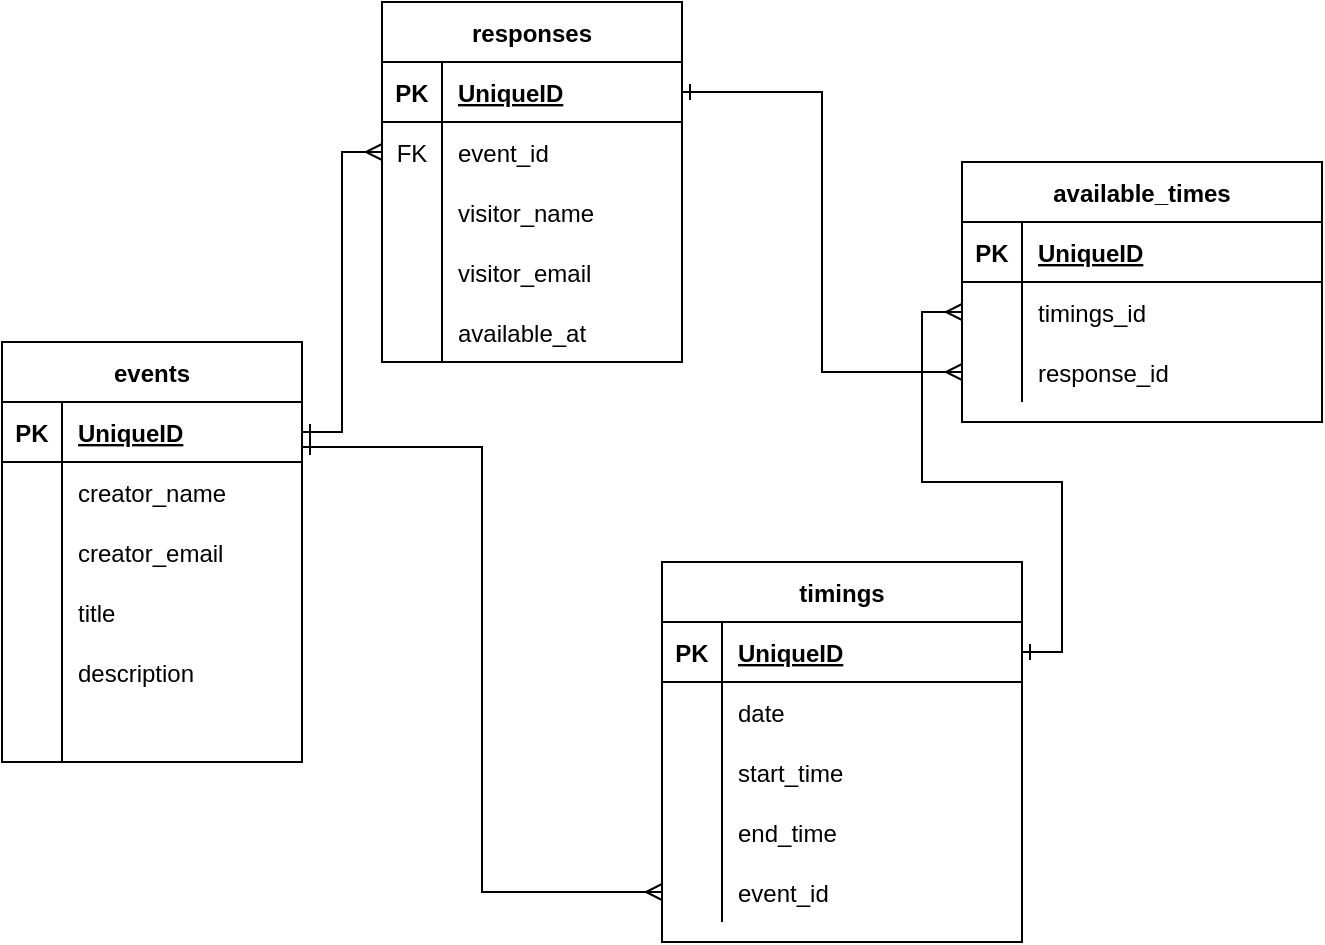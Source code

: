 <mxfile version="15.5.2" type="device"><diagram id="A4TjAqx9UB4JNXajGLWN" name="Page-1"><mxGraphModel dx="946" dy="612" grid="1" gridSize="10" guides="1" tooltips="1" connect="1" arrows="1" fold="1" page="1" pageScale="1" pageWidth="850" pageHeight="1100" math="0" shadow="0"><root><mxCell id="0"/><mxCell id="1" parent="0"/><mxCell id="bE1p__Ml8b7QeVbEJ9Z7-1" value="events" style="shape=table;startSize=30;container=1;collapsible=1;childLayout=tableLayout;fixedRows=1;rowLines=0;fontStyle=1;align=center;resizeLast=1;" vertex="1" parent="1"><mxGeometry x="60" y="260" width="150" height="210" as="geometry"/></mxCell><mxCell id="bE1p__Ml8b7QeVbEJ9Z7-2" value="" style="shape=partialRectangle;collapsible=0;dropTarget=0;pointerEvents=0;fillColor=none;top=0;left=0;bottom=1;right=0;points=[[0,0.5],[1,0.5]];portConstraint=eastwest;" vertex="1" parent="bE1p__Ml8b7QeVbEJ9Z7-1"><mxGeometry y="30" width="150" height="30" as="geometry"/></mxCell><mxCell id="bE1p__Ml8b7QeVbEJ9Z7-3" value="PK" style="shape=partialRectangle;connectable=0;fillColor=none;top=0;left=0;bottom=0;right=0;fontStyle=1;overflow=hidden;" vertex="1" parent="bE1p__Ml8b7QeVbEJ9Z7-2"><mxGeometry width="30" height="30" as="geometry"><mxRectangle width="30" height="30" as="alternateBounds"/></mxGeometry></mxCell><mxCell id="bE1p__Ml8b7QeVbEJ9Z7-4" value="UniqueID" style="shape=partialRectangle;connectable=0;fillColor=none;top=0;left=0;bottom=0;right=0;align=left;spacingLeft=6;fontStyle=5;overflow=hidden;" vertex="1" parent="bE1p__Ml8b7QeVbEJ9Z7-2"><mxGeometry x="30" width="120" height="30" as="geometry"><mxRectangle width="120" height="30" as="alternateBounds"/></mxGeometry></mxCell><mxCell id="bE1p__Ml8b7QeVbEJ9Z7-5" value="" style="shape=partialRectangle;collapsible=0;dropTarget=0;pointerEvents=0;fillColor=none;top=0;left=0;bottom=0;right=0;points=[[0,0.5],[1,0.5]];portConstraint=eastwest;" vertex="1" parent="bE1p__Ml8b7QeVbEJ9Z7-1"><mxGeometry y="60" width="150" height="30" as="geometry"/></mxCell><mxCell id="bE1p__Ml8b7QeVbEJ9Z7-6" value="" style="shape=partialRectangle;connectable=0;fillColor=none;top=0;left=0;bottom=0;right=0;editable=1;overflow=hidden;" vertex="1" parent="bE1p__Ml8b7QeVbEJ9Z7-5"><mxGeometry width="30" height="30" as="geometry"><mxRectangle width="30" height="30" as="alternateBounds"/></mxGeometry></mxCell><mxCell id="bE1p__Ml8b7QeVbEJ9Z7-7" value="creator_name" style="shape=partialRectangle;connectable=0;fillColor=none;top=0;left=0;bottom=0;right=0;align=left;spacingLeft=6;overflow=hidden;" vertex="1" parent="bE1p__Ml8b7QeVbEJ9Z7-5"><mxGeometry x="30" width="120" height="30" as="geometry"><mxRectangle width="120" height="30" as="alternateBounds"/></mxGeometry></mxCell><mxCell id="bE1p__Ml8b7QeVbEJ9Z7-8" value="" style="shape=partialRectangle;collapsible=0;dropTarget=0;pointerEvents=0;fillColor=none;top=0;left=0;bottom=0;right=0;points=[[0,0.5],[1,0.5]];portConstraint=eastwest;" vertex="1" parent="bE1p__Ml8b7QeVbEJ9Z7-1"><mxGeometry y="90" width="150" height="30" as="geometry"/></mxCell><mxCell id="bE1p__Ml8b7QeVbEJ9Z7-9" value="" style="shape=partialRectangle;connectable=0;fillColor=none;top=0;left=0;bottom=0;right=0;editable=1;overflow=hidden;" vertex="1" parent="bE1p__Ml8b7QeVbEJ9Z7-8"><mxGeometry width="30" height="30" as="geometry"><mxRectangle width="30" height="30" as="alternateBounds"/></mxGeometry></mxCell><mxCell id="bE1p__Ml8b7QeVbEJ9Z7-10" value="creator_email" style="shape=partialRectangle;connectable=0;fillColor=none;top=0;left=0;bottom=0;right=0;align=left;spacingLeft=6;overflow=hidden;" vertex="1" parent="bE1p__Ml8b7QeVbEJ9Z7-8"><mxGeometry x="30" width="120" height="30" as="geometry"><mxRectangle width="120" height="30" as="alternateBounds"/></mxGeometry></mxCell><mxCell id="bE1p__Ml8b7QeVbEJ9Z7-11" value="" style="shape=partialRectangle;collapsible=0;dropTarget=0;pointerEvents=0;fillColor=none;top=0;left=0;bottom=0;right=0;points=[[0,0.5],[1,0.5]];portConstraint=eastwest;" vertex="1" parent="bE1p__Ml8b7QeVbEJ9Z7-1"><mxGeometry y="120" width="150" height="30" as="geometry"/></mxCell><mxCell id="bE1p__Ml8b7QeVbEJ9Z7-12" value="" style="shape=partialRectangle;connectable=0;fillColor=none;top=0;left=0;bottom=0;right=0;editable=1;overflow=hidden;" vertex="1" parent="bE1p__Ml8b7QeVbEJ9Z7-11"><mxGeometry width="30" height="30" as="geometry"><mxRectangle width="30" height="30" as="alternateBounds"/></mxGeometry></mxCell><mxCell id="bE1p__Ml8b7QeVbEJ9Z7-13" value="title" style="shape=partialRectangle;connectable=0;fillColor=none;top=0;left=0;bottom=0;right=0;align=left;spacingLeft=6;overflow=hidden;" vertex="1" parent="bE1p__Ml8b7QeVbEJ9Z7-11"><mxGeometry x="30" width="120" height="30" as="geometry"><mxRectangle width="120" height="30" as="alternateBounds"/></mxGeometry></mxCell><mxCell id="bE1p__Ml8b7QeVbEJ9Z7-73" value="" style="shape=partialRectangle;collapsible=0;dropTarget=0;pointerEvents=0;fillColor=none;top=0;left=0;bottom=0;right=0;points=[[0,0.5],[1,0.5]];portConstraint=eastwest;" vertex="1" parent="bE1p__Ml8b7QeVbEJ9Z7-1"><mxGeometry y="150" width="150" height="30" as="geometry"/></mxCell><mxCell id="bE1p__Ml8b7QeVbEJ9Z7-74" value="" style="shape=partialRectangle;connectable=0;fillColor=none;top=0;left=0;bottom=0;right=0;editable=1;overflow=hidden;" vertex="1" parent="bE1p__Ml8b7QeVbEJ9Z7-73"><mxGeometry width="30" height="30" as="geometry"><mxRectangle width="30" height="30" as="alternateBounds"/></mxGeometry></mxCell><mxCell id="bE1p__Ml8b7QeVbEJ9Z7-75" value="description" style="shape=partialRectangle;connectable=0;fillColor=none;top=0;left=0;bottom=0;right=0;align=left;spacingLeft=6;overflow=hidden;" vertex="1" parent="bE1p__Ml8b7QeVbEJ9Z7-73"><mxGeometry x="30" width="120" height="30" as="geometry"><mxRectangle width="120" height="30" as="alternateBounds"/></mxGeometry></mxCell><mxCell id="bE1p__Ml8b7QeVbEJ9Z7-29" value="" style="shape=partialRectangle;collapsible=0;dropTarget=0;pointerEvents=0;fillColor=none;top=0;left=0;bottom=0;right=0;points=[[0,0.5],[1,0.5]];portConstraint=eastwest;" vertex="1" parent="bE1p__Ml8b7QeVbEJ9Z7-1"><mxGeometry y="180" width="150" height="30" as="geometry"/></mxCell><mxCell id="bE1p__Ml8b7QeVbEJ9Z7-30" value="" style="shape=partialRectangle;connectable=0;fillColor=none;top=0;left=0;bottom=0;right=0;editable=1;overflow=hidden;" vertex="1" parent="bE1p__Ml8b7QeVbEJ9Z7-29"><mxGeometry width="30" height="30" as="geometry"><mxRectangle width="30" height="30" as="alternateBounds"/></mxGeometry></mxCell><mxCell id="bE1p__Ml8b7QeVbEJ9Z7-31" value="" style="shape=partialRectangle;connectable=0;fillColor=none;top=0;left=0;bottom=0;right=0;align=left;spacingLeft=6;overflow=hidden;" vertex="1" parent="bE1p__Ml8b7QeVbEJ9Z7-29"><mxGeometry x="30" width="120" height="30" as="geometry"><mxRectangle width="120" height="30" as="alternateBounds"/></mxGeometry></mxCell><mxCell id="bE1p__Ml8b7QeVbEJ9Z7-14" value="responses" style="shape=table;startSize=30;container=1;collapsible=1;childLayout=tableLayout;fixedRows=1;rowLines=0;fontStyle=1;align=center;resizeLast=1;" vertex="1" parent="1"><mxGeometry x="250" y="90" width="150" height="180" as="geometry"/></mxCell><mxCell id="bE1p__Ml8b7QeVbEJ9Z7-15" value="" style="shape=partialRectangle;collapsible=0;dropTarget=0;pointerEvents=0;fillColor=none;top=0;left=0;bottom=1;right=0;points=[[0,0.5],[1,0.5]];portConstraint=eastwest;" vertex="1" parent="bE1p__Ml8b7QeVbEJ9Z7-14"><mxGeometry y="30" width="150" height="30" as="geometry"/></mxCell><mxCell id="bE1p__Ml8b7QeVbEJ9Z7-16" value="PK" style="shape=partialRectangle;connectable=0;fillColor=none;top=0;left=0;bottom=0;right=0;fontStyle=1;overflow=hidden;" vertex="1" parent="bE1p__Ml8b7QeVbEJ9Z7-15"><mxGeometry width="30" height="30" as="geometry"><mxRectangle width="30" height="30" as="alternateBounds"/></mxGeometry></mxCell><mxCell id="bE1p__Ml8b7QeVbEJ9Z7-17" value="UniqueID" style="shape=partialRectangle;connectable=0;fillColor=none;top=0;left=0;bottom=0;right=0;align=left;spacingLeft=6;fontStyle=5;overflow=hidden;" vertex="1" parent="bE1p__Ml8b7QeVbEJ9Z7-15"><mxGeometry x="30" width="120" height="30" as="geometry"><mxRectangle width="120" height="30" as="alternateBounds"/></mxGeometry></mxCell><mxCell id="bE1p__Ml8b7QeVbEJ9Z7-42" value="" style="shape=partialRectangle;collapsible=0;dropTarget=0;pointerEvents=0;fillColor=none;top=0;left=0;bottom=0;right=0;points=[[0,0.5],[1,0.5]];portConstraint=eastwest;" vertex="1" parent="bE1p__Ml8b7QeVbEJ9Z7-14"><mxGeometry y="60" width="150" height="30" as="geometry"/></mxCell><mxCell id="bE1p__Ml8b7QeVbEJ9Z7-43" value="FK" style="shape=partialRectangle;connectable=0;fillColor=none;top=0;left=0;bottom=0;right=0;fontStyle=0;overflow=hidden;" vertex="1" parent="bE1p__Ml8b7QeVbEJ9Z7-42"><mxGeometry width="30" height="30" as="geometry"><mxRectangle width="30" height="30" as="alternateBounds"/></mxGeometry></mxCell><mxCell id="bE1p__Ml8b7QeVbEJ9Z7-44" value="event_id" style="shape=partialRectangle;connectable=0;fillColor=none;top=0;left=0;bottom=0;right=0;align=left;spacingLeft=6;fontStyle=0;overflow=hidden;" vertex="1" parent="bE1p__Ml8b7QeVbEJ9Z7-42"><mxGeometry x="30" width="120" height="30" as="geometry"><mxRectangle width="120" height="30" as="alternateBounds"/></mxGeometry></mxCell><mxCell id="bE1p__Ml8b7QeVbEJ9Z7-21" value="" style="shape=partialRectangle;collapsible=0;dropTarget=0;pointerEvents=0;fillColor=none;top=0;left=0;bottom=0;right=0;points=[[0,0.5],[1,0.5]];portConstraint=eastwest;" vertex="1" parent="bE1p__Ml8b7QeVbEJ9Z7-14"><mxGeometry y="90" width="150" height="30" as="geometry"/></mxCell><mxCell id="bE1p__Ml8b7QeVbEJ9Z7-22" value="" style="shape=partialRectangle;connectable=0;fillColor=none;top=0;left=0;bottom=0;right=0;editable=1;overflow=hidden;" vertex="1" parent="bE1p__Ml8b7QeVbEJ9Z7-21"><mxGeometry width="30" height="30" as="geometry"><mxRectangle width="30" height="30" as="alternateBounds"/></mxGeometry></mxCell><mxCell id="bE1p__Ml8b7QeVbEJ9Z7-23" value="visitor_name" style="shape=partialRectangle;connectable=0;fillColor=none;top=0;left=0;bottom=0;right=0;align=left;spacingLeft=6;overflow=hidden;" vertex="1" parent="bE1p__Ml8b7QeVbEJ9Z7-21"><mxGeometry x="30" width="120" height="30" as="geometry"><mxRectangle width="120" height="30" as="alternateBounds"/></mxGeometry></mxCell><mxCell id="bE1p__Ml8b7QeVbEJ9Z7-24" value="" style="shape=partialRectangle;collapsible=0;dropTarget=0;pointerEvents=0;fillColor=none;top=0;left=0;bottom=0;right=0;points=[[0,0.5],[1,0.5]];portConstraint=eastwest;" vertex="1" parent="bE1p__Ml8b7QeVbEJ9Z7-14"><mxGeometry y="120" width="150" height="30" as="geometry"/></mxCell><mxCell id="bE1p__Ml8b7QeVbEJ9Z7-25" value="" style="shape=partialRectangle;connectable=0;fillColor=none;top=0;left=0;bottom=0;right=0;editable=1;overflow=hidden;" vertex="1" parent="bE1p__Ml8b7QeVbEJ9Z7-24"><mxGeometry width="30" height="30" as="geometry"><mxRectangle width="30" height="30" as="alternateBounds"/></mxGeometry></mxCell><mxCell id="bE1p__Ml8b7QeVbEJ9Z7-26" value="visitor_email" style="shape=partialRectangle;connectable=0;fillColor=none;top=0;left=0;bottom=0;right=0;align=left;spacingLeft=6;overflow=hidden;" vertex="1" parent="bE1p__Ml8b7QeVbEJ9Z7-24"><mxGeometry x="30" width="120" height="30" as="geometry"><mxRectangle width="120" height="30" as="alternateBounds"/></mxGeometry></mxCell><mxCell id="bE1p__Ml8b7QeVbEJ9Z7-34" value="" style="shape=partialRectangle;collapsible=0;dropTarget=0;pointerEvents=0;fillColor=none;top=0;left=0;bottom=0;right=0;points=[[0,0.5],[1,0.5]];portConstraint=eastwest;" vertex="1" parent="bE1p__Ml8b7QeVbEJ9Z7-14"><mxGeometry y="150" width="150" height="30" as="geometry"/></mxCell><mxCell id="bE1p__Ml8b7QeVbEJ9Z7-35" value="" style="shape=partialRectangle;connectable=0;fillColor=none;top=0;left=0;bottom=0;right=0;editable=1;overflow=hidden;" vertex="1" parent="bE1p__Ml8b7QeVbEJ9Z7-34"><mxGeometry width="30" height="30" as="geometry"><mxRectangle width="30" height="30" as="alternateBounds"/></mxGeometry></mxCell><mxCell id="bE1p__Ml8b7QeVbEJ9Z7-36" value="available_at" style="shape=partialRectangle;connectable=0;fillColor=none;top=0;left=0;bottom=0;right=0;align=left;spacingLeft=6;overflow=hidden;" vertex="1" parent="bE1p__Ml8b7QeVbEJ9Z7-34"><mxGeometry x="30" width="120" height="30" as="geometry"><mxRectangle width="120" height="30" as="alternateBounds"/></mxGeometry></mxCell><mxCell id="bE1p__Ml8b7QeVbEJ9Z7-40" style="edgeStyle=orthogonalEdgeStyle;rounded=0;orthogonalLoop=1;jettySize=auto;html=1;exitX=1;exitY=0.5;exitDx=0;exitDy=0;entryX=0;entryY=0.5;entryDx=0;entryDy=0;startArrow=ERone;startFill=0;endArrow=ERmany;endFill=0;" edge="1" parent="1" source="bE1p__Ml8b7QeVbEJ9Z7-2" target="bE1p__Ml8b7QeVbEJ9Z7-42"><mxGeometry relative="1" as="geometry"/></mxCell><mxCell id="bE1p__Ml8b7QeVbEJ9Z7-59" value="timings" style="shape=table;startSize=30;container=1;collapsible=1;childLayout=tableLayout;fixedRows=1;rowLines=0;fontStyle=1;align=center;resizeLast=1;" vertex="1" parent="1"><mxGeometry x="390" y="370" width="180" height="190" as="geometry"/></mxCell><mxCell id="bE1p__Ml8b7QeVbEJ9Z7-60" value="" style="shape=partialRectangle;collapsible=0;dropTarget=0;pointerEvents=0;fillColor=none;top=0;left=0;bottom=1;right=0;points=[[0,0.5],[1,0.5]];portConstraint=eastwest;" vertex="1" parent="bE1p__Ml8b7QeVbEJ9Z7-59"><mxGeometry y="30" width="180" height="30" as="geometry"/></mxCell><mxCell id="bE1p__Ml8b7QeVbEJ9Z7-61" value="PK" style="shape=partialRectangle;connectable=0;fillColor=none;top=0;left=0;bottom=0;right=0;fontStyle=1;overflow=hidden;" vertex="1" parent="bE1p__Ml8b7QeVbEJ9Z7-60"><mxGeometry width="30" height="30" as="geometry"><mxRectangle width="30" height="30" as="alternateBounds"/></mxGeometry></mxCell><mxCell id="bE1p__Ml8b7QeVbEJ9Z7-62" value="UniqueID" style="shape=partialRectangle;connectable=0;fillColor=none;top=0;left=0;bottom=0;right=0;align=left;spacingLeft=6;fontStyle=5;overflow=hidden;" vertex="1" parent="bE1p__Ml8b7QeVbEJ9Z7-60"><mxGeometry x="30" width="150" height="30" as="geometry"><mxRectangle width="150" height="30" as="alternateBounds"/></mxGeometry></mxCell><mxCell id="bE1p__Ml8b7QeVbEJ9Z7-63" value="" style="shape=partialRectangle;collapsible=0;dropTarget=0;pointerEvents=0;fillColor=none;top=0;left=0;bottom=0;right=0;points=[[0,0.5],[1,0.5]];portConstraint=eastwest;" vertex="1" parent="bE1p__Ml8b7QeVbEJ9Z7-59"><mxGeometry y="60" width="180" height="30" as="geometry"/></mxCell><mxCell id="bE1p__Ml8b7QeVbEJ9Z7-64" value="" style="shape=partialRectangle;connectable=0;fillColor=none;top=0;left=0;bottom=0;right=0;editable=1;overflow=hidden;" vertex="1" parent="bE1p__Ml8b7QeVbEJ9Z7-63"><mxGeometry width="30" height="30" as="geometry"><mxRectangle width="30" height="30" as="alternateBounds"/></mxGeometry></mxCell><mxCell id="bE1p__Ml8b7QeVbEJ9Z7-65" value="date" style="shape=partialRectangle;connectable=0;fillColor=none;top=0;left=0;bottom=0;right=0;align=left;spacingLeft=6;overflow=hidden;" vertex="1" parent="bE1p__Ml8b7QeVbEJ9Z7-63"><mxGeometry x="30" width="150" height="30" as="geometry"><mxRectangle width="150" height="30" as="alternateBounds"/></mxGeometry></mxCell><mxCell id="bE1p__Ml8b7QeVbEJ9Z7-66" value="" style="shape=partialRectangle;collapsible=0;dropTarget=0;pointerEvents=0;fillColor=none;top=0;left=0;bottom=0;right=0;points=[[0,0.5],[1,0.5]];portConstraint=eastwest;" vertex="1" parent="bE1p__Ml8b7QeVbEJ9Z7-59"><mxGeometry y="90" width="180" height="30" as="geometry"/></mxCell><mxCell id="bE1p__Ml8b7QeVbEJ9Z7-67" value="" style="shape=partialRectangle;connectable=0;fillColor=none;top=0;left=0;bottom=0;right=0;editable=1;overflow=hidden;" vertex="1" parent="bE1p__Ml8b7QeVbEJ9Z7-66"><mxGeometry width="30" height="30" as="geometry"><mxRectangle width="30" height="30" as="alternateBounds"/></mxGeometry></mxCell><mxCell id="bE1p__Ml8b7QeVbEJ9Z7-68" value="start_time" style="shape=partialRectangle;connectable=0;fillColor=none;top=0;left=0;bottom=0;right=0;align=left;spacingLeft=6;overflow=hidden;" vertex="1" parent="bE1p__Ml8b7QeVbEJ9Z7-66"><mxGeometry x="30" width="150" height="30" as="geometry"><mxRectangle width="150" height="30" as="alternateBounds"/></mxGeometry></mxCell><mxCell id="bE1p__Ml8b7QeVbEJ9Z7-69" value="" style="shape=partialRectangle;collapsible=0;dropTarget=0;pointerEvents=0;fillColor=none;top=0;left=0;bottom=0;right=0;points=[[0,0.5],[1,0.5]];portConstraint=eastwest;" vertex="1" parent="bE1p__Ml8b7QeVbEJ9Z7-59"><mxGeometry y="120" width="180" height="30" as="geometry"/></mxCell><mxCell id="bE1p__Ml8b7QeVbEJ9Z7-70" value="" style="shape=partialRectangle;connectable=0;fillColor=none;top=0;left=0;bottom=0;right=0;editable=1;overflow=hidden;" vertex="1" parent="bE1p__Ml8b7QeVbEJ9Z7-69"><mxGeometry width="30" height="30" as="geometry"><mxRectangle width="30" height="30" as="alternateBounds"/></mxGeometry></mxCell><mxCell id="bE1p__Ml8b7QeVbEJ9Z7-71" value="end_time" style="shape=partialRectangle;connectable=0;fillColor=none;top=0;left=0;bottom=0;right=0;align=left;spacingLeft=6;overflow=hidden;" vertex="1" parent="bE1p__Ml8b7QeVbEJ9Z7-69"><mxGeometry x="30" width="150" height="30" as="geometry"><mxRectangle width="150" height="30" as="alternateBounds"/></mxGeometry></mxCell><mxCell id="bE1p__Ml8b7QeVbEJ9Z7-94" value="" style="shape=partialRectangle;collapsible=0;dropTarget=0;pointerEvents=0;fillColor=none;top=0;left=0;bottom=0;right=0;points=[[0,0.5],[1,0.5]];portConstraint=eastwest;" vertex="1" parent="bE1p__Ml8b7QeVbEJ9Z7-59"><mxGeometry y="150" width="180" height="30" as="geometry"/></mxCell><mxCell id="bE1p__Ml8b7QeVbEJ9Z7-95" value="" style="shape=partialRectangle;connectable=0;fillColor=none;top=0;left=0;bottom=0;right=0;editable=1;overflow=hidden;" vertex="1" parent="bE1p__Ml8b7QeVbEJ9Z7-94"><mxGeometry width="30" height="30" as="geometry"><mxRectangle width="30" height="30" as="alternateBounds"/></mxGeometry></mxCell><mxCell id="bE1p__Ml8b7QeVbEJ9Z7-96" value="event_id" style="shape=partialRectangle;connectable=0;fillColor=none;top=0;left=0;bottom=0;right=0;align=left;spacingLeft=6;overflow=hidden;" vertex="1" parent="bE1p__Ml8b7QeVbEJ9Z7-94"><mxGeometry x="30" width="150" height="30" as="geometry"><mxRectangle width="150" height="30" as="alternateBounds"/></mxGeometry></mxCell><mxCell id="bE1p__Ml8b7QeVbEJ9Z7-101" value="available_times" style="shape=table;startSize=30;container=1;collapsible=1;childLayout=tableLayout;fixedRows=1;rowLines=0;fontStyle=1;align=center;resizeLast=1;" vertex="1" parent="1"><mxGeometry x="540" y="170" width="180" height="130" as="geometry"/></mxCell><mxCell id="bE1p__Ml8b7QeVbEJ9Z7-102" value="" style="shape=partialRectangle;collapsible=0;dropTarget=0;pointerEvents=0;fillColor=none;top=0;left=0;bottom=1;right=0;points=[[0,0.5],[1,0.5]];portConstraint=eastwest;" vertex="1" parent="bE1p__Ml8b7QeVbEJ9Z7-101"><mxGeometry y="30" width="180" height="30" as="geometry"/></mxCell><mxCell id="bE1p__Ml8b7QeVbEJ9Z7-103" value="PK" style="shape=partialRectangle;connectable=0;fillColor=none;top=0;left=0;bottom=0;right=0;fontStyle=1;overflow=hidden;" vertex="1" parent="bE1p__Ml8b7QeVbEJ9Z7-102"><mxGeometry width="30" height="30" as="geometry"><mxRectangle width="30" height="30" as="alternateBounds"/></mxGeometry></mxCell><mxCell id="bE1p__Ml8b7QeVbEJ9Z7-104" value="UniqueID" style="shape=partialRectangle;connectable=0;fillColor=none;top=0;left=0;bottom=0;right=0;align=left;spacingLeft=6;fontStyle=5;overflow=hidden;" vertex="1" parent="bE1p__Ml8b7QeVbEJ9Z7-102"><mxGeometry x="30" width="150" height="30" as="geometry"><mxRectangle width="150" height="30" as="alternateBounds"/></mxGeometry></mxCell><mxCell id="bE1p__Ml8b7QeVbEJ9Z7-105" value="" style="shape=partialRectangle;collapsible=0;dropTarget=0;pointerEvents=0;fillColor=none;top=0;left=0;bottom=0;right=0;points=[[0,0.5],[1,0.5]];portConstraint=eastwest;" vertex="1" parent="bE1p__Ml8b7QeVbEJ9Z7-101"><mxGeometry y="60" width="180" height="30" as="geometry"/></mxCell><mxCell id="bE1p__Ml8b7QeVbEJ9Z7-106" value="" style="shape=partialRectangle;connectable=0;fillColor=none;top=0;left=0;bottom=0;right=0;editable=1;overflow=hidden;" vertex="1" parent="bE1p__Ml8b7QeVbEJ9Z7-105"><mxGeometry width="30" height="30" as="geometry"><mxRectangle width="30" height="30" as="alternateBounds"/></mxGeometry></mxCell><mxCell id="bE1p__Ml8b7QeVbEJ9Z7-107" value="timings_id" style="shape=partialRectangle;connectable=0;fillColor=none;top=0;left=0;bottom=0;right=0;align=left;spacingLeft=6;overflow=hidden;" vertex="1" parent="bE1p__Ml8b7QeVbEJ9Z7-105"><mxGeometry x="30" width="150" height="30" as="geometry"><mxRectangle width="150" height="30" as="alternateBounds"/></mxGeometry></mxCell><mxCell id="bE1p__Ml8b7QeVbEJ9Z7-108" value="" style="shape=partialRectangle;collapsible=0;dropTarget=0;pointerEvents=0;fillColor=none;top=0;left=0;bottom=0;right=0;points=[[0,0.5],[1,0.5]];portConstraint=eastwest;" vertex="1" parent="bE1p__Ml8b7QeVbEJ9Z7-101"><mxGeometry y="90" width="180" height="30" as="geometry"/></mxCell><mxCell id="bE1p__Ml8b7QeVbEJ9Z7-109" value="" style="shape=partialRectangle;connectable=0;fillColor=none;top=0;left=0;bottom=0;right=0;editable=1;overflow=hidden;" vertex="1" parent="bE1p__Ml8b7QeVbEJ9Z7-108"><mxGeometry width="30" height="30" as="geometry"><mxRectangle width="30" height="30" as="alternateBounds"/></mxGeometry></mxCell><mxCell id="bE1p__Ml8b7QeVbEJ9Z7-110" value="response_id" style="shape=partialRectangle;connectable=0;fillColor=none;top=0;left=0;bottom=0;right=0;align=left;spacingLeft=6;overflow=hidden;" vertex="1" parent="bE1p__Ml8b7QeVbEJ9Z7-108"><mxGeometry x="30" width="150" height="30" as="geometry"><mxRectangle width="150" height="30" as="alternateBounds"/></mxGeometry></mxCell><mxCell id="bE1p__Ml8b7QeVbEJ9Z7-120" style="edgeStyle=orthogonalEdgeStyle;rounded=0;orthogonalLoop=1;jettySize=auto;html=1;entryX=1;entryY=0.25;entryDx=0;entryDy=0;startArrow=ERmany;startFill=0;endArrow=ERone;endFill=0;" edge="1" parent="1" source="bE1p__Ml8b7QeVbEJ9Z7-94" target="bE1p__Ml8b7QeVbEJ9Z7-1"><mxGeometry relative="1" as="geometry"/></mxCell><mxCell id="bE1p__Ml8b7QeVbEJ9Z7-121" style="edgeStyle=orthogonalEdgeStyle;rounded=0;orthogonalLoop=1;jettySize=auto;html=1;entryX=0;entryY=0.5;entryDx=0;entryDy=0;startArrow=ERone;startFill=0;endArrow=ERmany;endFill=0;" edge="1" parent="1" source="bE1p__Ml8b7QeVbEJ9Z7-60" target="bE1p__Ml8b7QeVbEJ9Z7-105"><mxGeometry relative="1" as="geometry"/></mxCell><mxCell id="bE1p__Ml8b7QeVbEJ9Z7-122" value="" style="edgeStyle=orthogonalEdgeStyle;rounded=0;orthogonalLoop=1;jettySize=auto;html=1;startArrow=ERmany;startFill=0;endArrow=ERone;endFill=0;entryX=1;entryY=0.5;entryDx=0;entryDy=0;" edge="1" parent="1" source="bE1p__Ml8b7QeVbEJ9Z7-108" target="bE1p__Ml8b7QeVbEJ9Z7-15"><mxGeometry relative="1" as="geometry"><mxPoint x="390" y="380" as="targetPoint"/></mxGeometry></mxCell></root></mxGraphModel></diagram></mxfile>